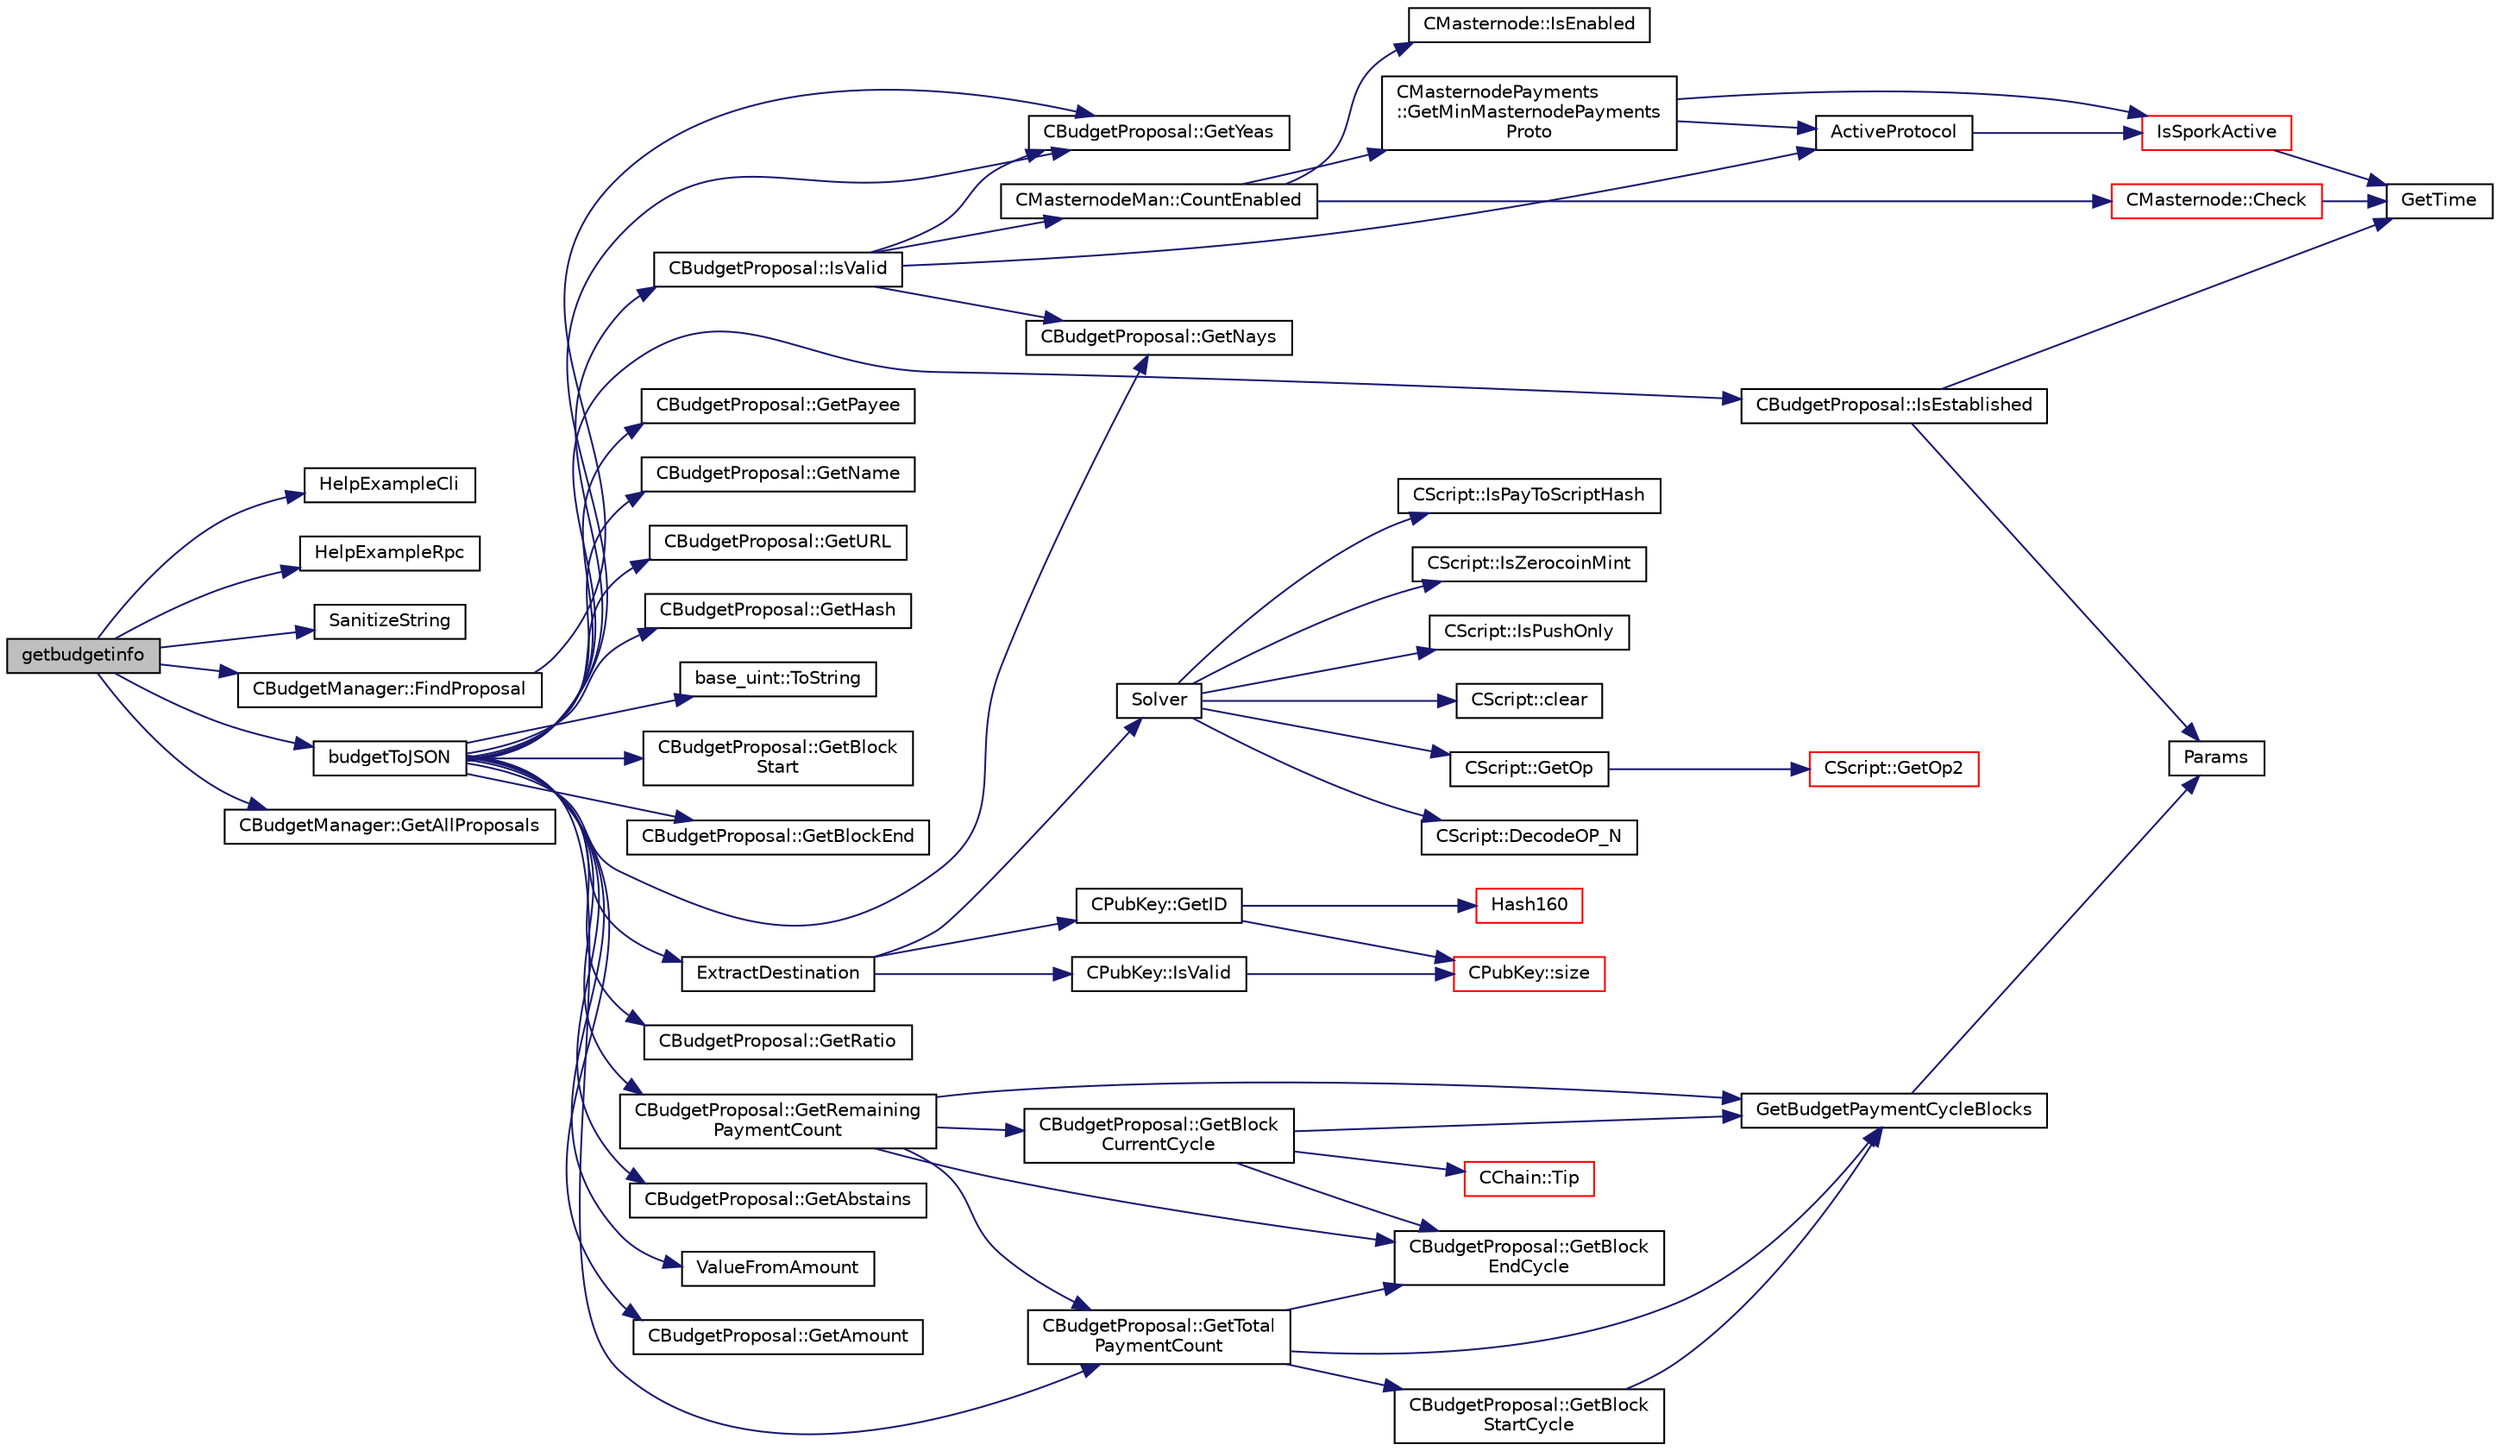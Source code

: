 digraph "getbudgetinfo"
{
  edge [fontname="Helvetica",fontsize="10",labelfontname="Helvetica",labelfontsize="10"];
  node [fontname="Helvetica",fontsize="10",shape=record];
  rankdir="LR";
  Node68 [label="getbudgetinfo",height=0.2,width=0.4,color="black", fillcolor="grey75", style="filled", fontcolor="black"];
  Node68 -> Node69 [color="midnightblue",fontsize="10",style="solid",fontname="Helvetica"];
  Node69 [label="HelpExampleCli",height=0.2,width=0.4,color="black", fillcolor="white", style="filled",URL="$rpcserver_8cpp.html#ac01ac6eab5467567ed0da106814e04ec"];
  Node68 -> Node70 [color="midnightblue",fontsize="10",style="solid",fontname="Helvetica"];
  Node70 [label="HelpExampleRpc",height=0.2,width=0.4,color="black", fillcolor="white", style="filled",URL="$rpcserver_8cpp.html#a06ea60e24e5a1053a14a11b1009bf9ef"];
  Node68 -> Node71 [color="midnightblue",fontsize="10",style="solid",fontname="Helvetica"];
  Node71 [label="SanitizeString",height=0.2,width=0.4,color="black", fillcolor="white", style="filled",URL="$utilstrencodings_8cpp.html#ae204f01eeaadc5a85015a51f369a8356"];
  Node68 -> Node72 [color="midnightblue",fontsize="10",style="solid",fontname="Helvetica"];
  Node72 [label="CBudgetManager::FindProposal",height=0.2,width=0.4,color="black", fillcolor="white", style="filled",URL="$class_c_budget_manager.html#a185f3408172582919cf072835e716373"];
  Node72 -> Node73 [color="midnightblue",fontsize="10",style="solid",fontname="Helvetica"];
  Node73 [label="CBudgetProposal::GetYeas",height=0.2,width=0.4,color="black", fillcolor="white", style="filled",URL="$class_c_budget_proposal.html#afa25c9e366bff2c00ba488ce5d89e0d1"];
  Node68 -> Node74 [color="midnightblue",fontsize="10",style="solid",fontname="Helvetica"];
  Node74 [label="budgetToJSON",height=0.2,width=0.4,color="black", fillcolor="white", style="filled",URL="$rpcmasternode-budget_8cpp.html#a936b80f9033a0a5e8d4fa1a2079da90c"];
  Node74 -> Node75 [color="midnightblue",fontsize="10",style="solid",fontname="Helvetica"];
  Node75 [label="ExtractDestination",height=0.2,width=0.4,color="black", fillcolor="white", style="filled",URL="$standard_8cpp.html#a951f7e601746ae076afdf3169ecca2fc"];
  Node75 -> Node76 [color="midnightblue",fontsize="10",style="solid",fontname="Helvetica"];
  Node76 [label="Solver",height=0.2,width=0.4,color="black", fillcolor="white", style="filled",URL="$standard_8cpp.html#a6ee6be50bff44464e905680c6fcee6dc",tooltip="Return public keys or hashes from scriptPubKey, for &#39;standard&#39; transaction types. ..."];
  Node76 -> Node77 [color="midnightblue",fontsize="10",style="solid",fontname="Helvetica"];
  Node77 [label="CScript::IsPayToScriptHash",height=0.2,width=0.4,color="black", fillcolor="white", style="filled",URL="$class_c_script.html#a0c3729c606d318923dc06f95d85a0971"];
  Node76 -> Node78 [color="midnightblue",fontsize="10",style="solid",fontname="Helvetica"];
  Node78 [label="CScript::IsZerocoinMint",height=0.2,width=0.4,color="black", fillcolor="white", style="filled",URL="$class_c_script.html#aadeaf93bd9c00abc9e20d082051adac8"];
  Node76 -> Node79 [color="midnightblue",fontsize="10",style="solid",fontname="Helvetica"];
  Node79 [label="CScript::IsPushOnly",height=0.2,width=0.4,color="black", fillcolor="white", style="filled",URL="$class_c_script.html#a090905f875fa5a40e616b319de8e973f",tooltip="Called by IsStandardTx and P2SH/BIP62 VerifyScript (which makes it consensus-critical). "];
  Node76 -> Node80 [color="midnightblue",fontsize="10",style="solid",fontname="Helvetica"];
  Node80 [label="CScript::clear",height=0.2,width=0.4,color="black", fillcolor="white", style="filled",URL="$class_c_script.html#a7b2baf842621f07c4939408acf63377c"];
  Node76 -> Node81 [color="midnightblue",fontsize="10",style="solid",fontname="Helvetica"];
  Node81 [label="CScript::GetOp",height=0.2,width=0.4,color="black", fillcolor="white", style="filled",URL="$class_c_script.html#a94635ed93d8d244ec3acfa83f9ecfe5f"];
  Node81 -> Node82 [color="midnightblue",fontsize="10",style="solid",fontname="Helvetica"];
  Node82 [label="CScript::GetOp2",height=0.2,width=0.4,color="red", fillcolor="white", style="filled",URL="$class_c_script.html#aac2dbe75742054049b0c6de0e9473ef0"];
  Node76 -> Node85 [color="midnightblue",fontsize="10",style="solid",fontname="Helvetica"];
  Node85 [label="CScript::DecodeOP_N",height=0.2,width=0.4,color="black", fillcolor="white", style="filled",URL="$class_c_script.html#a7f975fca06b3e9a17da8ba23c7647e2e",tooltip="Encode/decode small integers: "];
  Node75 -> Node86 [color="midnightblue",fontsize="10",style="solid",fontname="Helvetica"];
  Node86 [label="CPubKey::IsValid",height=0.2,width=0.4,color="black", fillcolor="white", style="filled",URL="$class_c_pub_key.html#a4fa94293cf8577fd039b9a133f6c7f30"];
  Node86 -> Node87 [color="midnightblue",fontsize="10",style="solid",fontname="Helvetica"];
  Node87 [label="CPubKey::size",height=0.2,width=0.4,color="red", fillcolor="white", style="filled",URL="$class_c_pub_key.html#a6bb28fcf0a5f799c69f5b7269363b309",tooltip="Simple read-only vector-like interface to the pubkey data. "];
  Node75 -> Node89 [color="midnightblue",fontsize="10",style="solid",fontname="Helvetica"];
  Node89 [label="CPubKey::GetID",height=0.2,width=0.4,color="black", fillcolor="white", style="filled",URL="$class_c_pub_key.html#a2675f7e6f72eff68e7a5227289feb021",tooltip="Get the KeyID of this public key (hash of its serialization) "];
  Node89 -> Node90 [color="midnightblue",fontsize="10",style="solid",fontname="Helvetica"];
  Node90 [label="Hash160",height=0.2,width=0.4,color="red", fillcolor="white", style="filled",URL="$hash_8h.html#a4490f70ddae16e9e48460a0416a48a6b",tooltip="Compute the 160-bit hash an object. "];
  Node89 -> Node87 [color="midnightblue",fontsize="10",style="solid",fontname="Helvetica"];
  Node74 -> Node96 [color="midnightblue",fontsize="10",style="solid",fontname="Helvetica"];
  Node96 [label="CBudgetProposal::GetPayee",height=0.2,width=0.4,color="black", fillcolor="white", style="filled",URL="$class_c_budget_proposal.html#a5489ea6b1dd54e25c2a0a52ef67e71a1"];
  Node74 -> Node97 [color="midnightblue",fontsize="10",style="solid",fontname="Helvetica"];
  Node97 [label="CBudgetProposal::GetName",height=0.2,width=0.4,color="black", fillcolor="white", style="filled",URL="$class_c_budget_proposal.html#a7f3bf6d86e4f4af03a45aa1c6d177af1"];
  Node74 -> Node98 [color="midnightblue",fontsize="10",style="solid",fontname="Helvetica"];
  Node98 [label="CBudgetProposal::GetURL",height=0.2,width=0.4,color="black", fillcolor="white", style="filled",URL="$class_c_budget_proposal.html#a4bddce62840e993e7351e68bfafca05d"];
  Node74 -> Node99 [color="midnightblue",fontsize="10",style="solid",fontname="Helvetica"];
  Node99 [label="CBudgetProposal::GetHash",height=0.2,width=0.4,color="black", fillcolor="white", style="filled",URL="$class_c_budget_proposal.html#a7c69d6e50ef8c4870ab5af71d37ae2b7"];
  Node74 -> Node100 [color="midnightblue",fontsize="10",style="solid",fontname="Helvetica"];
  Node100 [label="base_uint::ToString",height=0.2,width=0.4,color="black", fillcolor="white", style="filled",URL="$classbase__uint.html#acccba4d9d51a0c36261718ca0cbb293b"];
  Node74 -> Node101 [color="midnightblue",fontsize="10",style="solid",fontname="Helvetica"];
  Node101 [label="CBudgetProposal::GetBlock\lStart",height=0.2,width=0.4,color="black", fillcolor="white", style="filled",URL="$class_c_budget_proposal.html#a711280cfc20e1d1a76a2b8c59dfe26ad"];
  Node74 -> Node102 [color="midnightblue",fontsize="10",style="solid",fontname="Helvetica"];
  Node102 [label="CBudgetProposal::GetBlockEnd",height=0.2,width=0.4,color="black", fillcolor="white", style="filled",URL="$class_c_budget_proposal.html#ad3e5e60c9fe53d7aef3314634eae54d7"];
  Node74 -> Node103 [color="midnightblue",fontsize="10",style="solid",fontname="Helvetica"];
  Node103 [label="CBudgetProposal::GetTotal\lPaymentCount",height=0.2,width=0.4,color="black", fillcolor="white", style="filled",URL="$class_c_budget_proposal.html#a54cc431d667a7dfa1e010d6ff17a40c4"];
  Node103 -> Node104 [color="midnightblue",fontsize="10",style="solid",fontname="Helvetica"];
  Node104 [label="CBudgetProposal::GetBlock\lEndCycle",height=0.2,width=0.4,color="black", fillcolor="white", style="filled",URL="$class_c_budget_proposal.html#afe85ba7619fe2bf636e063550769a006"];
  Node103 -> Node105 [color="midnightblue",fontsize="10",style="solid",fontname="Helvetica"];
  Node105 [label="CBudgetProposal::GetBlock\lStartCycle",height=0.2,width=0.4,color="black", fillcolor="white", style="filled",URL="$class_c_budget_proposal.html#a66de6699a9cc9b084eecf014a168bab8"];
  Node105 -> Node106 [color="midnightblue",fontsize="10",style="solid",fontname="Helvetica"];
  Node106 [label="GetBudgetPaymentCycleBlocks",height=0.2,width=0.4,color="black", fillcolor="white", style="filled",URL="$masternode-budget_8cpp.html#a25f51a3a63c2bdfca39a2c9a7f110ab1"];
  Node106 -> Node107 [color="midnightblue",fontsize="10",style="solid",fontname="Helvetica"];
  Node107 [label="Params",height=0.2,width=0.4,color="black", fillcolor="white", style="filled",URL="$chainparams_8cpp.html#ace5c5b706d71a324a417dd2db394fd4a",tooltip="Return the currently selected parameters. "];
  Node103 -> Node106 [color="midnightblue",fontsize="10",style="solid",fontname="Helvetica"];
  Node74 -> Node108 [color="midnightblue",fontsize="10",style="solid",fontname="Helvetica"];
  Node108 [label="CBudgetProposal::GetRemaining\lPaymentCount",height=0.2,width=0.4,color="black", fillcolor="white", style="filled",URL="$class_c_budget_proposal.html#a1fef390cf24f7f110c375ab6e7d01f50"];
  Node108 -> Node104 [color="midnightblue",fontsize="10",style="solid",fontname="Helvetica"];
  Node108 -> Node109 [color="midnightblue",fontsize="10",style="solid",fontname="Helvetica"];
  Node109 [label="CBudgetProposal::GetBlock\lCurrentCycle",height=0.2,width=0.4,color="black", fillcolor="white", style="filled",URL="$class_c_budget_proposal.html#a33ad377cb08046ac197041fb6a06df6e"];
  Node109 -> Node110 [color="midnightblue",fontsize="10",style="solid",fontname="Helvetica"];
  Node110 [label="CChain::Tip",height=0.2,width=0.4,color="red", fillcolor="white", style="filled",URL="$class_c_chain.html#a40ccefec14f8f3195c08c827af8cf412",tooltip="Returns the index entry for the tip of this chain, or NULL if none. "];
  Node109 -> Node104 [color="midnightblue",fontsize="10",style="solid",fontname="Helvetica"];
  Node109 -> Node106 [color="midnightblue",fontsize="10",style="solid",fontname="Helvetica"];
  Node108 -> Node106 [color="midnightblue",fontsize="10",style="solid",fontname="Helvetica"];
  Node108 -> Node103 [color="midnightblue",fontsize="10",style="solid",fontname="Helvetica"];
  Node74 -> Node112 [color="midnightblue",fontsize="10",style="solid",fontname="Helvetica"];
  Node112 [label="CBudgetProposal::GetRatio",height=0.2,width=0.4,color="black", fillcolor="white", style="filled",URL="$class_c_budget_proposal.html#aef844b5ab211003e6b93bef75a20da6e"];
  Node74 -> Node73 [color="midnightblue",fontsize="10",style="solid",fontname="Helvetica"];
  Node74 -> Node113 [color="midnightblue",fontsize="10",style="solid",fontname="Helvetica"];
  Node113 [label="CBudgetProposal::GetNays",height=0.2,width=0.4,color="black", fillcolor="white", style="filled",URL="$class_c_budget_proposal.html#a25210a8820448464f88721937b4570a5"];
  Node74 -> Node114 [color="midnightblue",fontsize="10",style="solid",fontname="Helvetica"];
  Node114 [label="CBudgetProposal::GetAbstains",height=0.2,width=0.4,color="black", fillcolor="white", style="filled",URL="$class_c_budget_proposal.html#aae864c01295cb5f0c8d0fc621b512300"];
  Node74 -> Node115 [color="midnightblue",fontsize="10",style="solid",fontname="Helvetica"];
  Node115 [label="ValueFromAmount",height=0.2,width=0.4,color="black", fillcolor="white", style="filled",URL="$rpcserver_8cpp.html#a0655c28ea826ddeb21e8079b6a0beb9e"];
  Node74 -> Node116 [color="midnightblue",fontsize="10",style="solid",fontname="Helvetica"];
  Node116 [label="CBudgetProposal::GetAmount",height=0.2,width=0.4,color="black", fillcolor="white", style="filled",URL="$class_c_budget_proposal.html#a2053aad4bd3c03675edf6f1ae60fff39"];
  Node74 -> Node117 [color="midnightblue",fontsize="10",style="solid",fontname="Helvetica"];
  Node117 [label="CBudgetProposal::IsEstablished",height=0.2,width=0.4,color="black", fillcolor="white", style="filled",URL="$class_c_budget_proposal.html#a0f4231aa216c99a6a3ad2b6bf31d8bfe"];
  Node117 -> Node107 [color="midnightblue",fontsize="10",style="solid",fontname="Helvetica"];
  Node117 -> Node118 [color="midnightblue",fontsize="10",style="solid",fontname="Helvetica"];
  Node118 [label="GetTime",height=0.2,width=0.4,color="black", fillcolor="white", style="filled",URL="$utiltime_8cpp.html#a46fac5fba8ba905b5f9acb364f5d8c6f",tooltip="For unit testing. "];
  Node74 -> Node119 [color="midnightblue",fontsize="10",style="solid",fontname="Helvetica"];
  Node119 [label="CBudgetProposal::IsValid",height=0.2,width=0.4,color="black", fillcolor="white", style="filled",URL="$class_c_budget_proposal.html#afaa5e910085e8f0aea26aad6fa99ed2b"];
  Node119 -> Node113 [color="midnightblue",fontsize="10",style="solid",fontname="Helvetica"];
  Node119 -> Node73 [color="midnightblue",fontsize="10",style="solid",fontname="Helvetica"];
  Node119 -> Node120 [color="midnightblue",fontsize="10",style="solid",fontname="Helvetica"];
  Node120 [label="CMasternodeMan::CountEnabled",height=0.2,width=0.4,color="black", fillcolor="white", style="filled",URL="$class_c_masternode_man.html#ae495279a035d7d259375ae95cbde28f4"];
  Node120 -> Node121 [color="midnightblue",fontsize="10",style="solid",fontname="Helvetica"];
  Node121 [label="CMasternodePayments\l::GetMinMasternodePayments\lProto",height=0.2,width=0.4,color="black", fillcolor="white", style="filled",URL="$class_c_masternode_payments.html#adb98cc9f21cf8746c0b6ac3131b85dfb"];
  Node121 -> Node122 [color="midnightblue",fontsize="10",style="solid",fontname="Helvetica"];
  Node122 [label="IsSporkActive",height=0.2,width=0.4,color="red", fillcolor="white", style="filled",URL="$spork_8cpp.html#a3305663176e21e81c80dc951a7f8ea5e"];
  Node122 -> Node118 [color="midnightblue",fontsize="10",style="solid",fontname="Helvetica"];
  Node121 -> Node124 [color="midnightblue",fontsize="10",style="solid",fontname="Helvetica"];
  Node124 [label="ActiveProtocol",height=0.2,width=0.4,color="black", fillcolor="white", style="filled",URL="$main_8cpp.html#a138f84e8c8976fe85712b695c32ee3c7",tooltip="See whether the protocol update is enforced for connected nodes. "];
  Node124 -> Node122 [color="midnightblue",fontsize="10",style="solid",fontname="Helvetica"];
  Node120 -> Node125 [color="midnightblue",fontsize="10",style="solid",fontname="Helvetica"];
  Node125 [label="CMasternode::Check",height=0.2,width=0.4,color="red", fillcolor="white", style="filled",URL="$class_c_masternode.html#aa5892c0b8ec6d2a05cbb081cb1e0aa3c"];
  Node125 -> Node118 [color="midnightblue",fontsize="10",style="solid",fontname="Helvetica"];
  Node120 -> Node130 [color="midnightblue",fontsize="10",style="solid",fontname="Helvetica"];
  Node130 [label="CMasternode::IsEnabled",height=0.2,width=0.4,color="black", fillcolor="white", style="filled",URL="$class_c_masternode.html#a08782379f6ba10e9087b39f0cef19bce"];
  Node119 -> Node124 [color="midnightblue",fontsize="10",style="solid",fontname="Helvetica"];
  Node68 -> Node131 [color="midnightblue",fontsize="10",style="solid",fontname="Helvetica"];
  Node131 [label="CBudgetManager::GetAllProposals",height=0.2,width=0.4,color="black", fillcolor="white", style="filled",URL="$class_c_budget_manager.html#af2e50d4662f6c18b7ac7e26b021adc6c"];
}
